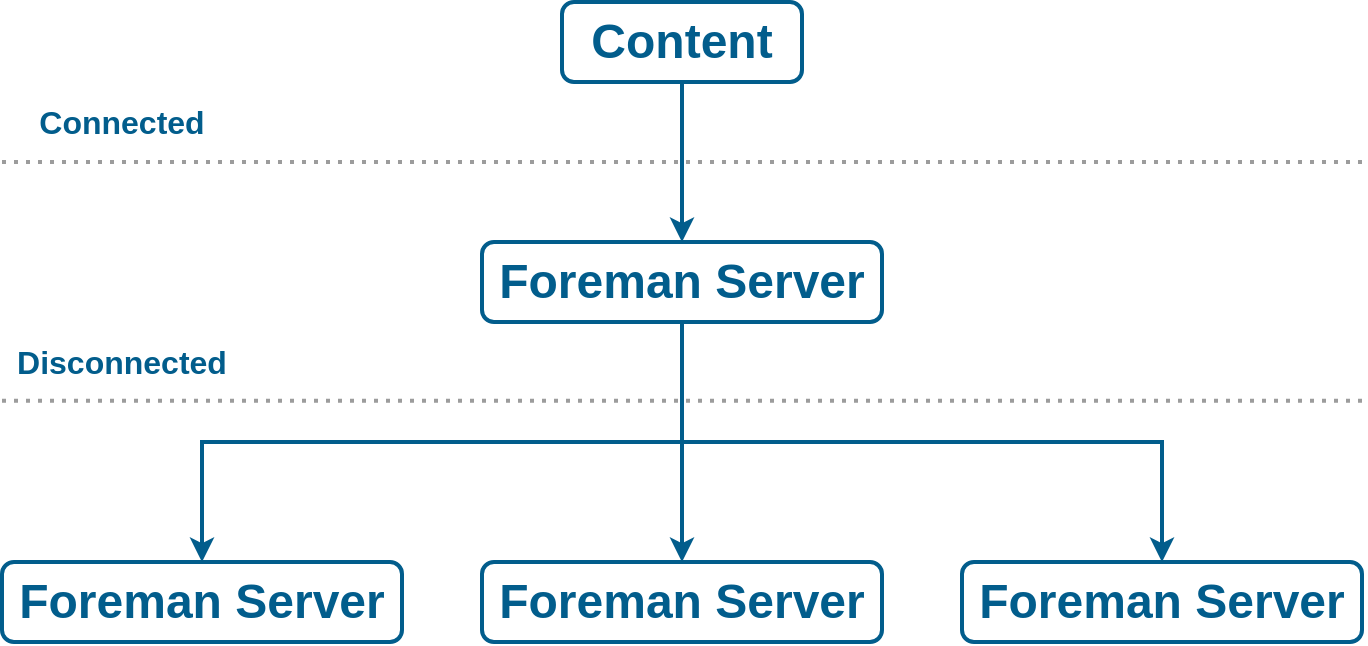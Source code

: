 <mxfile version="15.5.8" type="device"><diagram id="uq4QgXehMySjV9am80Ny" name="Page-1"><mxGraphModel dx="890" dy="621" grid="1" gridSize="10" guides="1" tooltips="1" connect="1" arrows="1" fold="1" page="1" pageScale="1" pageWidth="1600" pageHeight="900" math="0" shadow="0"><root><mxCell id="0"/><mxCell id="1" parent="0"/><mxCell id="_KjV7kXZBZuCkdM73821-1" value="Content" style="rounded=1;whiteSpace=wrap;html=1;fontSize=24;fontStyle=1;fontColor=#025D8C;fillColor=none;strokeColor=#025D8C;strokeWidth=2;" parent="1" vertex="1"><mxGeometry x="320" y="40" width="120" height="40" as="geometry"/></mxCell><mxCell id="_KjV7kXZBZuCkdM73821-2" value="Foreman Server" style="rounded=1;whiteSpace=wrap;html=1;fontSize=24;fontStyle=1;fontColor=#025D8C;fillColor=none;strokeColor=#025D8C;strokeWidth=2;" parent="1" vertex="1"><mxGeometry x="280" y="160" width="200" height="40" as="geometry"/></mxCell><mxCell id="_KjV7kXZBZuCkdM73821-24" value="" style="endArrow=classic;html=1;fontSize=14;fontColor=#025D8C;strokeColor=#025D8C;strokeWidth=2;" parent="1" source="_KjV7kXZBZuCkdM73821-1" target="_KjV7kXZBZuCkdM73821-2" edge="1"><mxGeometry width="50" height="50" relative="1" as="geometry"><mxPoint x="340" y="340" as="sourcePoint"/><mxPoint x="390" y="290" as="targetPoint"/></mxGeometry></mxCell><mxCell id="_KjV7kXZBZuCkdM73821-25" value="" style="endArrow=classic;html=1;fontSize=14;fontColor=#025D8C;strokeColor=#025D8C;strokeWidth=2;" parent="1" source="_KjV7kXZBZuCkdM73821-2" edge="1"><mxGeometry width="50" height="50" relative="1" as="geometry"><mxPoint x="410" y="290" as="sourcePoint"/><mxPoint x="480" y="180" as="targetPoint"/></mxGeometry></mxCell><mxCell id="31kVVU98dsO5cnNmMkGH-1" value="Foreman Server" style="rounded=1;whiteSpace=wrap;html=1;fontSize=24;fontStyle=1;fontColor=#025D8C;fillColor=none;strokeColor=#025D8C;strokeWidth=2;" parent="1" vertex="1"><mxGeometry x="280" y="320" width="200" height="40" as="geometry"/></mxCell><mxCell id="31kVVU98dsO5cnNmMkGH-2" value="Foreman Server" style="rounded=1;whiteSpace=wrap;html=1;fontSize=24;fontStyle=1;fontColor=#025D8C;fillColor=none;strokeColor=#025D8C;strokeWidth=2;" parent="1" vertex="1"><mxGeometry x="520" y="320" width="200" height="40" as="geometry"/></mxCell><mxCell id="31kVVU98dsO5cnNmMkGH-3" value="Foreman Server" style="rounded=1;whiteSpace=wrap;html=1;fontSize=24;fontStyle=1;fontColor=#025D8C;fillColor=none;strokeColor=#025D8C;strokeWidth=2;" parent="1" vertex="1"><mxGeometry x="40" y="320" width="200" height="40" as="geometry"/></mxCell><mxCell id="31kVVU98dsO5cnNmMkGH-4" value="" style="endArrow=classic;html=1;fontSize=14;fontColor=#025D8C;strokeColor=#025D8C;strokeWidth=2;" parent="1" source="_KjV7kXZBZuCkdM73821-2" target="31kVVU98dsO5cnNmMkGH-1" edge="1"><mxGeometry width="50" height="50" relative="1" as="geometry"><mxPoint x="390" y="130" as="sourcePoint"/><mxPoint x="390" y="170" as="targetPoint"/></mxGeometry></mxCell><mxCell id="31kVVU98dsO5cnNmMkGH-5" value="" style="endArrow=classic;html=1;fontSize=14;fontColor=#025D8C;strokeColor=#025D8C;strokeWidth=2;rounded=0;" parent="1" source="_KjV7kXZBZuCkdM73821-2" target="31kVVU98dsO5cnNmMkGH-3" edge="1"><mxGeometry width="50" height="50" relative="1" as="geometry"><mxPoint x="390" y="210" as="sourcePoint"/><mxPoint x="390" y="330" as="targetPoint"/><Array as="points"><mxPoint x="380" y="260"/><mxPoint x="140" y="260"/></Array></mxGeometry></mxCell><mxCell id="31kVVU98dsO5cnNmMkGH-6" value="" style="endArrow=classic;html=1;fontSize=14;fontColor=#025D8C;strokeColor=#025D8C;strokeWidth=2;rounded=0;" parent="1" source="_KjV7kXZBZuCkdM73821-2" target="31kVVU98dsO5cnNmMkGH-2" edge="1"><mxGeometry width="50" height="50" relative="1" as="geometry"><mxPoint x="390" y="210" as="sourcePoint"/><mxPoint x="390" y="330" as="targetPoint"/><Array as="points"><mxPoint x="380" y="260"/><mxPoint x="620" y="260"/></Array></mxGeometry></mxCell><mxCell id="31kVVU98dsO5cnNmMkGH-19" value="" style="endArrow=none;html=1;fontSize=14;fontColor=#025D8C;strokeWidth=2;dashed=1;dashPattern=1 2;strokeColor=#9C9C9C;endFill=0;" parent="1" edge="1"><mxGeometry width="50" height="50" relative="1" as="geometry"><mxPoint x="40" y="120" as="sourcePoint"/><mxPoint x="720" y="120" as="targetPoint"/></mxGeometry></mxCell><mxCell id="31kVVU98dsO5cnNmMkGH-21" value="Connected" style="rounded=0;whiteSpace=wrap;html=1;fontSize=16;fontStyle=1;fontColor=#025D8C;fillColor=none;strokeColor=none;strokeWidth=2;" parent="1" vertex="1"><mxGeometry x="40" y="80" width="120" height="40" as="geometry"/></mxCell><mxCell id="31kVVU98dsO5cnNmMkGH-22" value="" style="endArrow=none;html=1;fontSize=14;fontColor=#025D8C;strokeWidth=2;dashed=1;dashPattern=1 2;strokeColor=#9C9C9C;endFill=0;" parent="1" edge="1"><mxGeometry width="50" height="50" relative="1" as="geometry"><mxPoint x="40" y="239.41" as="sourcePoint"/><mxPoint x="720" y="239.41" as="targetPoint"/></mxGeometry></mxCell><mxCell id="31kVVU98dsO5cnNmMkGH-23" value="Disconnected" style="rounded=0;whiteSpace=wrap;html=1;fontSize=16;fontStyle=1;fontColor=#025D8C;fillColor=none;strokeColor=none;strokeWidth=2;" parent="1" vertex="1"><mxGeometry x="40" y="200" width="120" height="40" as="geometry"/></mxCell></root></mxGraphModel></diagram></mxfile>